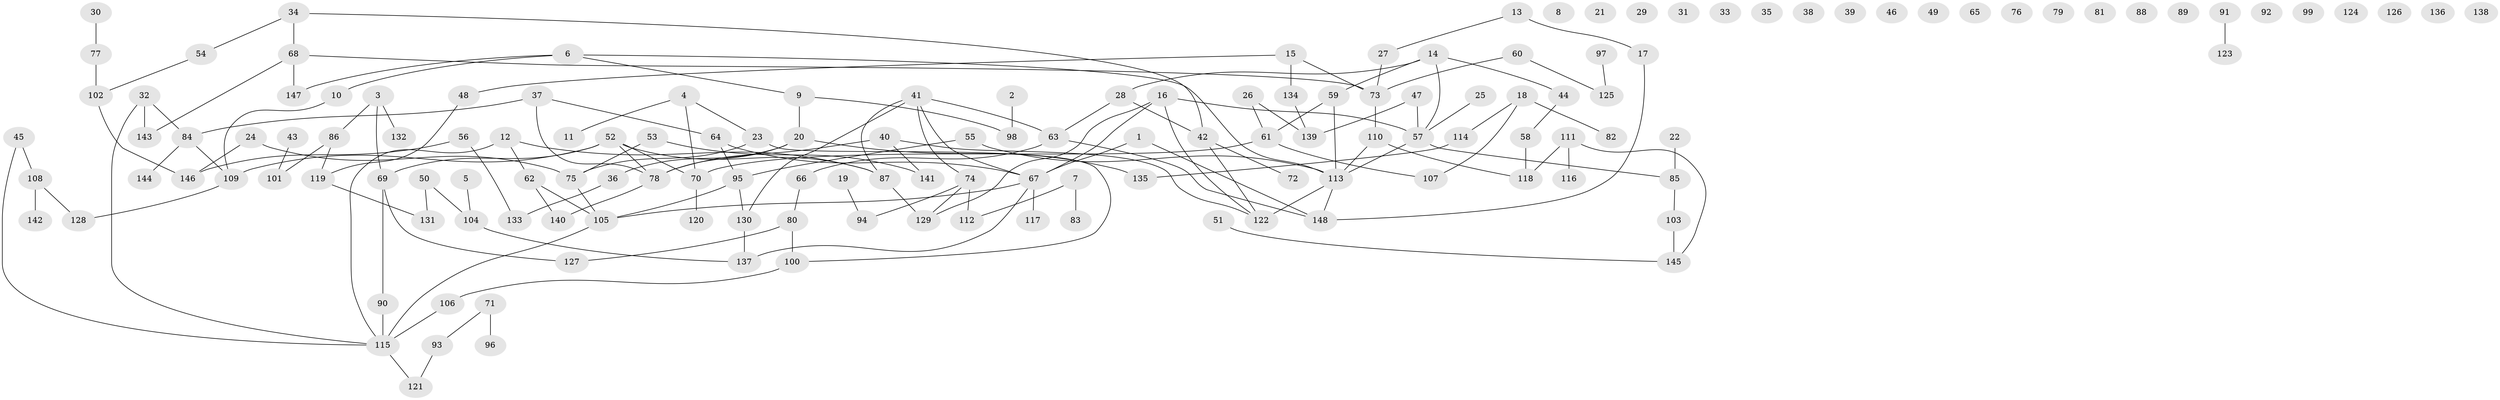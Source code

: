 // Generated by graph-tools (version 1.1) at 2025/13/03/09/25 04:13:05]
// undirected, 148 vertices, 166 edges
graph export_dot {
graph [start="1"]
  node [color=gray90,style=filled];
  1;
  2;
  3;
  4;
  5;
  6;
  7;
  8;
  9;
  10;
  11;
  12;
  13;
  14;
  15;
  16;
  17;
  18;
  19;
  20;
  21;
  22;
  23;
  24;
  25;
  26;
  27;
  28;
  29;
  30;
  31;
  32;
  33;
  34;
  35;
  36;
  37;
  38;
  39;
  40;
  41;
  42;
  43;
  44;
  45;
  46;
  47;
  48;
  49;
  50;
  51;
  52;
  53;
  54;
  55;
  56;
  57;
  58;
  59;
  60;
  61;
  62;
  63;
  64;
  65;
  66;
  67;
  68;
  69;
  70;
  71;
  72;
  73;
  74;
  75;
  76;
  77;
  78;
  79;
  80;
  81;
  82;
  83;
  84;
  85;
  86;
  87;
  88;
  89;
  90;
  91;
  92;
  93;
  94;
  95;
  96;
  97;
  98;
  99;
  100;
  101;
  102;
  103;
  104;
  105;
  106;
  107;
  108;
  109;
  110;
  111;
  112;
  113;
  114;
  115;
  116;
  117;
  118;
  119;
  120;
  121;
  122;
  123;
  124;
  125;
  126;
  127;
  128;
  129;
  130;
  131;
  132;
  133;
  134;
  135;
  136;
  137;
  138;
  139;
  140;
  141;
  142;
  143;
  144;
  145;
  146;
  147;
  148;
  1 -- 67;
  1 -- 148;
  2 -- 98;
  3 -- 69;
  3 -- 86;
  3 -- 132;
  4 -- 11;
  4 -- 23;
  4 -- 70;
  5 -- 104;
  6 -- 9;
  6 -- 10;
  6 -- 113;
  6 -- 147;
  7 -- 83;
  7 -- 112;
  9 -- 20;
  9 -- 98;
  10 -- 109;
  12 -- 62;
  12 -- 87;
  12 -- 115;
  13 -- 17;
  13 -- 27;
  14 -- 28;
  14 -- 44;
  14 -- 57;
  14 -- 59;
  15 -- 48;
  15 -- 73;
  15 -- 134;
  16 -- 57;
  16 -- 67;
  16 -- 122;
  16 -- 129;
  17 -- 148;
  18 -- 82;
  18 -- 107;
  18 -- 114;
  19 -- 94;
  20 -- 36;
  20 -- 78;
  20 -- 135;
  22 -- 85;
  23 -- 75;
  23 -- 100;
  24 -- 75;
  24 -- 146;
  25 -- 57;
  26 -- 61;
  26 -- 139;
  27 -- 73;
  28 -- 42;
  28 -- 63;
  30 -- 77;
  32 -- 84;
  32 -- 115;
  32 -- 143;
  34 -- 42;
  34 -- 54;
  34 -- 68;
  36 -- 133;
  37 -- 64;
  37 -- 78;
  37 -- 84;
  40 -- 78;
  40 -- 122;
  40 -- 141;
  41 -- 63;
  41 -- 67;
  41 -- 74;
  41 -- 87;
  41 -- 130;
  42 -- 72;
  42 -- 122;
  43 -- 101;
  44 -- 58;
  45 -- 108;
  45 -- 115;
  47 -- 57;
  47 -- 139;
  48 -- 119;
  50 -- 104;
  50 -- 131;
  51 -- 145;
  52 -- 69;
  52 -- 70;
  52 -- 78;
  52 -- 87;
  52 -- 109;
  53 -- 75;
  53 -- 141;
  54 -- 102;
  55 -- 95;
  55 -- 113;
  56 -- 133;
  56 -- 146;
  57 -- 85;
  57 -- 113;
  58 -- 118;
  59 -- 61;
  59 -- 113;
  60 -- 73;
  60 -- 125;
  61 -- 70;
  61 -- 107;
  62 -- 105;
  62 -- 140;
  63 -- 66;
  63 -- 148;
  64 -- 67;
  64 -- 95;
  66 -- 80;
  67 -- 105;
  67 -- 117;
  67 -- 137;
  68 -- 73;
  68 -- 143;
  68 -- 147;
  69 -- 90;
  69 -- 127;
  70 -- 120;
  71 -- 93;
  71 -- 96;
  73 -- 110;
  74 -- 94;
  74 -- 112;
  74 -- 129;
  75 -- 105;
  77 -- 102;
  78 -- 140;
  80 -- 100;
  80 -- 127;
  84 -- 109;
  84 -- 144;
  85 -- 103;
  86 -- 101;
  86 -- 119;
  87 -- 129;
  90 -- 115;
  91 -- 123;
  93 -- 121;
  95 -- 105;
  95 -- 130;
  97 -- 125;
  100 -- 106;
  102 -- 146;
  103 -- 145;
  104 -- 137;
  105 -- 115;
  106 -- 115;
  108 -- 128;
  108 -- 142;
  109 -- 128;
  110 -- 113;
  110 -- 118;
  111 -- 116;
  111 -- 118;
  111 -- 145;
  113 -- 122;
  113 -- 148;
  114 -- 135;
  115 -- 121;
  119 -- 131;
  130 -- 137;
  134 -- 139;
}

